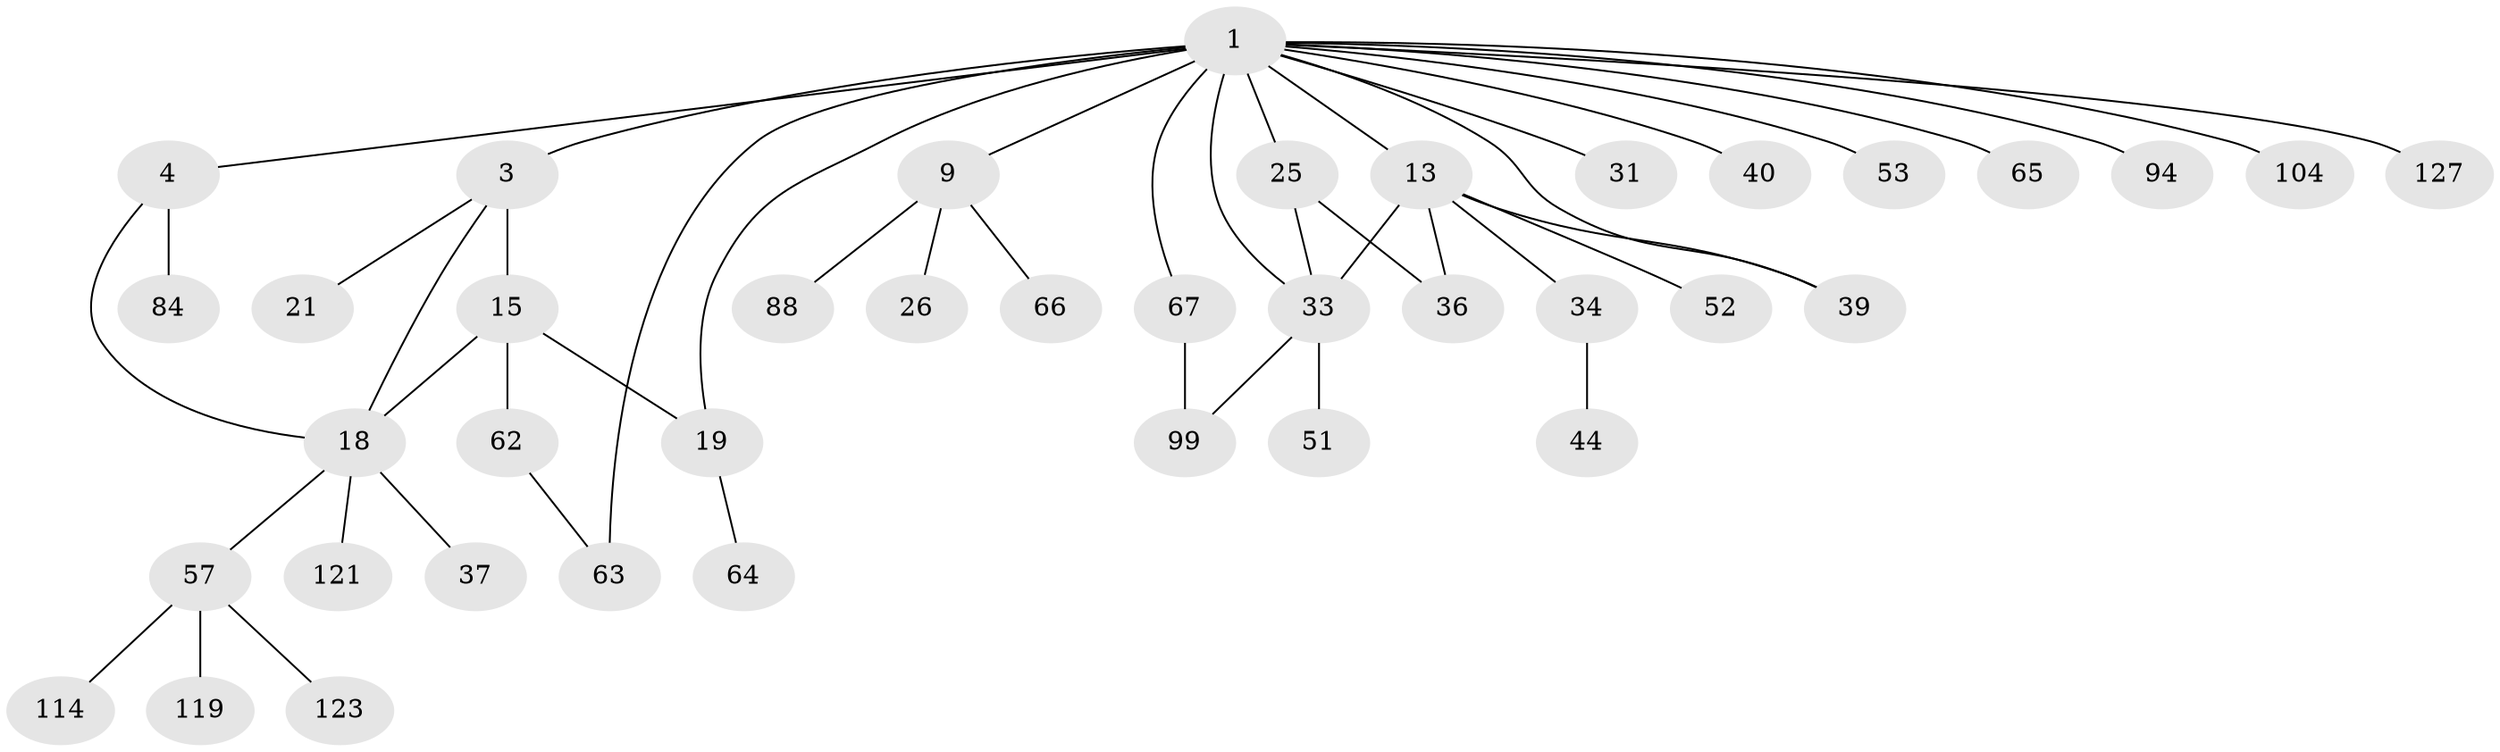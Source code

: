 // original degree distribution, {4: 0.06870229007633588, 6: 0.015267175572519083, 5: 0.06870229007633588, 2: 0.32061068702290074, 1: 0.37404580152671757, 3: 0.15267175572519084}
// Generated by graph-tools (version 1.1) at 2025/16/03/04/25 18:16:56]
// undirected, 39 vertices, 47 edges
graph export_dot {
graph [start="1"]
  node [color=gray90,style=filled];
  1 [super="+2+10+6"];
  3 [super="+79+12"];
  4 [super="+71+41+77+5"];
  9 [super="+17"];
  13 [super="+32+56+76+16"];
  15 [super="+43+46"];
  18 [super="+35+29+20+50"];
  19 [super="+30+24+100"];
  21;
  25;
  26 [super="+54"];
  31 [super="+89"];
  33 [super="+45+70+116+87"];
  34;
  36 [super="+113"];
  37 [super="+42"];
  39 [super="+102"];
  40 [super="+112+80"];
  44;
  51;
  52;
  53;
  57 [super="+58+117"];
  62 [super="+82+108"];
  63 [super="+120+131+83"];
  64 [super="+69"];
  65;
  66 [super="+75"];
  67;
  84;
  88;
  94;
  99 [super="+124"];
  104;
  114;
  119;
  121;
  123;
  127;
  1 -- 39;
  1 -- 3 [weight=2];
  1 -- 4;
  1 -- 19;
  1 -- 13;
  1 -- 63 [weight=3];
  1 -- 65;
  1 -- 33;
  1 -- 67;
  1 -- 40;
  1 -- 9;
  1 -- 104;
  1 -- 53;
  1 -- 25;
  1 -- 31;
  1 -- 94;
  1 -- 127;
  3 -- 21;
  3 -- 18;
  3 -- 15;
  4 -- 84;
  4 -- 18;
  9 -- 88;
  9 -- 26;
  9 -- 66;
  13 -- 33;
  13 -- 52;
  13 -- 36;
  13 -- 34;
  13 -- 39;
  15 -- 62;
  15 -- 18;
  15 -- 19;
  18 -- 37;
  18 -- 57;
  18 -- 121;
  19 -- 64;
  25 -- 36;
  25 -- 33;
  33 -- 99;
  33 -- 51;
  34 -- 44;
  57 -- 114;
  57 -- 123;
  57 -- 119;
  62 -- 63;
  67 -- 99;
}
